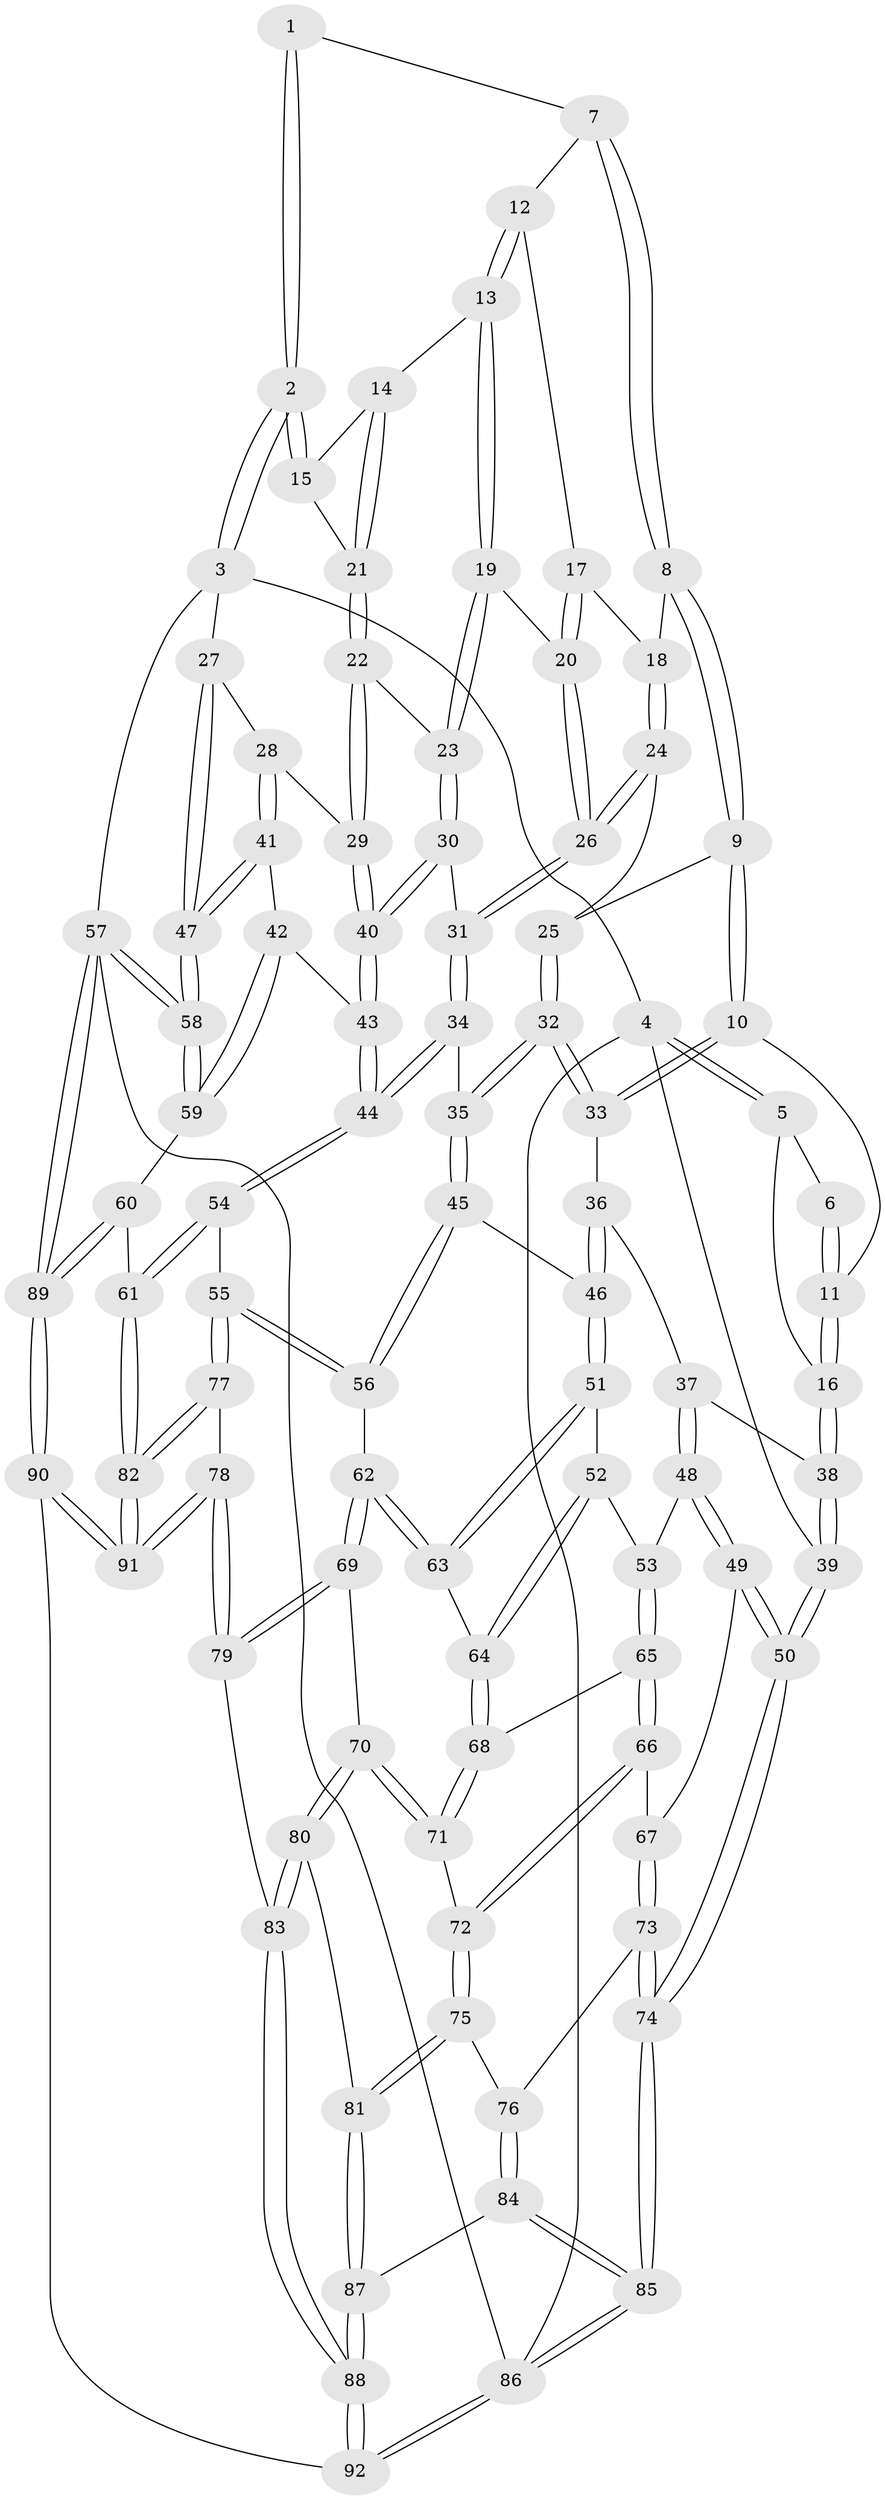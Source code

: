 // Generated by graph-tools (version 1.1) at 2025/01/03/09/25 05:01:50]
// undirected, 92 vertices, 227 edges
graph export_dot {
graph [start="1"]
  node [color=gray90,style=filled];
  1 [pos="+0.5543202390636311+0"];
  2 [pos="+1+0"];
  3 [pos="+1+0"];
  4 [pos="+0+0"];
  5 [pos="+0+0"];
  6 [pos="+0.39329994552511444+0"];
  7 [pos="+0.5770189945245142+0"];
  8 [pos="+0.498740987772669+0.11922843637527467"];
  9 [pos="+0.40458799573846577+0.1579783730034182"];
  10 [pos="+0.3552355346623788+0.1522409206667082"];
  11 [pos="+0.33491566104045756+0.1319070262603354"];
  12 [pos="+0.6515144651115462+0.04788736727456719"];
  13 [pos="+0.8066122701859946+0.08206164473281323"];
  14 [pos="+0.8134061768964268+0.07965186842073985"];
  15 [pos="+1+0"];
  16 [pos="+0.16964865214238653+0.15226975656698227"];
  17 [pos="+0.6464981566312621+0.06985396414686233"];
  18 [pos="+0.5383786864875225+0.13708387583556567"];
  19 [pos="+0.7428333065318065+0.18525285799215785"];
  20 [pos="+0.6563597871907366+0.18953306524234165"];
  21 [pos="+0.8671467460485643+0.20161165855079044"];
  22 [pos="+0.8891981294123081+0.25819319265338153"];
  23 [pos="+0.7897341300667392+0.25118127625673875"];
  24 [pos="+0.5793858894569878+0.20017152244150727"];
  25 [pos="+0.49274913784411+0.23565076519198971"];
  26 [pos="+0.6328140145092677+0.2184893132357027"];
  27 [pos="+1+0"];
  28 [pos="+0.9181372212959844+0.25212501631287876"];
  29 [pos="+0.8922152301906194+0.2599891187278719"];
  30 [pos="+0.7235354359235077+0.3194745894516926"];
  31 [pos="+0.6396963023540168+0.3460995062055218"];
  32 [pos="+0.5105799108375656+0.37656188196766477"];
  33 [pos="+0.35215469902636753+0.3320619974758578"];
  34 [pos="+0.5983885559457472+0.4165686302123024"];
  35 [pos="+0.5465920528730769+0.40686893951537123"];
  36 [pos="+0.30244819633083647+0.3714977132742266"];
  37 [pos="+0.17579886262645267+0.3948748389624208"];
  38 [pos="+0.056814734192195515+0.3096922763729773"];
  39 [pos="+0+0.33841469644693106"];
  40 [pos="+0.8677073786820723+0.3979796516891891"];
  41 [pos="+1+0.4740451750529107"];
  42 [pos="+0.9173261558202822+0.47856576853119176"];
  43 [pos="+0.8791712219502299+0.4671901155866379"];
  44 [pos="+0.6901742236321924+0.5647785962062132"];
  45 [pos="+0.3974740834029975+0.5316240722746629"];
  46 [pos="+0.3875716049892454+0.528755325141941"];
  47 [pos="+1+0.48593584243268123"];
  48 [pos="+0.18937780907214216+0.48413850862654134"];
  49 [pos="+0.038266450735839515+0.6191347676846009"];
  50 [pos="+0+0.5883889330477391"];
  51 [pos="+0.28838862576495844+0.5610805337369777"];
  52 [pos="+0.2820165630482832+0.5604689672172931"];
  53 [pos="+0.23071298877899676+0.5487475143784639"];
  54 [pos="+0.684153416797215+0.602790313141307"];
  55 [pos="+0.5421012928462601+0.6570507847433509"];
  56 [pos="+0.44082335381873883+0.6310654940019691"];
  57 [pos="+1+1"];
  58 [pos="+1+0.7755616960428016"];
  59 [pos="+0.9313719820934764+0.7173410982803302"];
  60 [pos="+0.7783506163098298+0.7478841013307264"];
  61 [pos="+0.7534005249654844+0.7352833837120636"];
  62 [pos="+0.39103483363063596+0.6754289424472518"];
  63 [pos="+0.32711268965355667+0.6492035824353615"];
  64 [pos="+0.27689667311063504+0.6763117362979357"];
  65 [pos="+0.20508754662956097+0.6139543575054832"];
  66 [pos="+0.15589085469940323+0.6583438921019186"];
  67 [pos="+0.10646991208092665+0.6623124717245441"];
  68 [pos="+0.2697197381185101+0.6830206615527151"];
  69 [pos="+0.37225778910638435+0.7362911791614893"];
  70 [pos="+0.29795708294197815+0.7475575867469263"];
  71 [pos="+0.26704130637861606+0.7117733631282216"];
  72 [pos="+0.20158055010198245+0.7214722305558963"];
  73 [pos="+0.10357731411495541+0.7523888086634719"];
  74 [pos="+0+0.947595594191765"];
  75 [pos="+0.18018698447977344+0.7894127110872713"];
  76 [pos="+0.1252723079492824+0.7714764970662149"];
  77 [pos="+0.5147138526181293+0.741821280594244"];
  78 [pos="+0.4418913872717534+0.8318021661923882"];
  79 [pos="+0.42848508770368715+0.8261187623624006"];
  80 [pos="+0.2642002101740528+0.8206893670319142"];
  81 [pos="+0.20313110569522846+0.828153421785019"];
  82 [pos="+0.6339689854645056+0.8625837211788635"];
  83 [pos="+0.3163622688190812+0.8666432677022178"];
  84 [pos="+0.06580121826771657+0.8997274955967899"];
  85 [pos="+0+0.9688533501928994"];
  86 [pos="+0+1"];
  87 [pos="+0.16223689856407583+0.9046757342748897"];
  88 [pos="+0.2847320547954276+1"];
  89 [pos="+1+1"];
  90 [pos="+0.5466472716458097+1"];
  91 [pos="+0.5489425100433405+1"];
  92 [pos="+0.3213163241573503+1"];
  1 -- 2;
  1 -- 2;
  1 -- 7;
  2 -- 3;
  2 -- 3;
  2 -- 15;
  2 -- 15;
  3 -- 4;
  3 -- 27;
  3 -- 57;
  4 -- 5;
  4 -- 5;
  4 -- 39;
  4 -- 86;
  5 -- 6;
  5 -- 16;
  6 -- 11;
  6 -- 11;
  7 -- 8;
  7 -- 8;
  7 -- 12;
  8 -- 9;
  8 -- 9;
  8 -- 18;
  9 -- 10;
  9 -- 10;
  9 -- 25;
  10 -- 11;
  10 -- 33;
  10 -- 33;
  11 -- 16;
  11 -- 16;
  12 -- 13;
  12 -- 13;
  12 -- 17;
  13 -- 14;
  13 -- 19;
  13 -- 19;
  14 -- 15;
  14 -- 21;
  14 -- 21;
  15 -- 21;
  16 -- 38;
  16 -- 38;
  17 -- 18;
  17 -- 20;
  17 -- 20;
  18 -- 24;
  18 -- 24;
  19 -- 20;
  19 -- 23;
  19 -- 23;
  20 -- 26;
  20 -- 26;
  21 -- 22;
  21 -- 22;
  22 -- 23;
  22 -- 29;
  22 -- 29;
  23 -- 30;
  23 -- 30;
  24 -- 25;
  24 -- 26;
  24 -- 26;
  25 -- 32;
  25 -- 32;
  26 -- 31;
  26 -- 31;
  27 -- 28;
  27 -- 47;
  27 -- 47;
  28 -- 29;
  28 -- 41;
  28 -- 41;
  29 -- 40;
  29 -- 40;
  30 -- 31;
  30 -- 40;
  30 -- 40;
  31 -- 34;
  31 -- 34;
  32 -- 33;
  32 -- 33;
  32 -- 35;
  32 -- 35;
  33 -- 36;
  34 -- 35;
  34 -- 44;
  34 -- 44;
  35 -- 45;
  35 -- 45;
  36 -- 37;
  36 -- 46;
  36 -- 46;
  37 -- 38;
  37 -- 48;
  37 -- 48;
  38 -- 39;
  38 -- 39;
  39 -- 50;
  39 -- 50;
  40 -- 43;
  40 -- 43;
  41 -- 42;
  41 -- 47;
  41 -- 47;
  42 -- 43;
  42 -- 59;
  42 -- 59;
  43 -- 44;
  43 -- 44;
  44 -- 54;
  44 -- 54;
  45 -- 46;
  45 -- 56;
  45 -- 56;
  46 -- 51;
  46 -- 51;
  47 -- 58;
  47 -- 58;
  48 -- 49;
  48 -- 49;
  48 -- 53;
  49 -- 50;
  49 -- 50;
  49 -- 67;
  50 -- 74;
  50 -- 74;
  51 -- 52;
  51 -- 63;
  51 -- 63;
  52 -- 53;
  52 -- 64;
  52 -- 64;
  53 -- 65;
  53 -- 65;
  54 -- 55;
  54 -- 61;
  54 -- 61;
  55 -- 56;
  55 -- 56;
  55 -- 77;
  55 -- 77;
  56 -- 62;
  57 -- 58;
  57 -- 58;
  57 -- 89;
  57 -- 89;
  57 -- 86;
  58 -- 59;
  58 -- 59;
  59 -- 60;
  60 -- 61;
  60 -- 89;
  60 -- 89;
  61 -- 82;
  61 -- 82;
  62 -- 63;
  62 -- 63;
  62 -- 69;
  62 -- 69;
  63 -- 64;
  64 -- 68;
  64 -- 68;
  65 -- 66;
  65 -- 66;
  65 -- 68;
  66 -- 67;
  66 -- 72;
  66 -- 72;
  67 -- 73;
  67 -- 73;
  68 -- 71;
  68 -- 71;
  69 -- 70;
  69 -- 79;
  69 -- 79;
  70 -- 71;
  70 -- 71;
  70 -- 80;
  70 -- 80;
  71 -- 72;
  72 -- 75;
  72 -- 75;
  73 -- 74;
  73 -- 74;
  73 -- 76;
  74 -- 85;
  74 -- 85;
  75 -- 76;
  75 -- 81;
  75 -- 81;
  76 -- 84;
  76 -- 84;
  77 -- 78;
  77 -- 82;
  77 -- 82;
  78 -- 79;
  78 -- 79;
  78 -- 91;
  78 -- 91;
  79 -- 83;
  80 -- 81;
  80 -- 83;
  80 -- 83;
  81 -- 87;
  81 -- 87;
  82 -- 91;
  82 -- 91;
  83 -- 88;
  83 -- 88;
  84 -- 85;
  84 -- 85;
  84 -- 87;
  85 -- 86;
  85 -- 86;
  86 -- 92;
  86 -- 92;
  87 -- 88;
  87 -- 88;
  88 -- 92;
  88 -- 92;
  89 -- 90;
  89 -- 90;
  90 -- 91;
  90 -- 91;
  90 -- 92;
}
